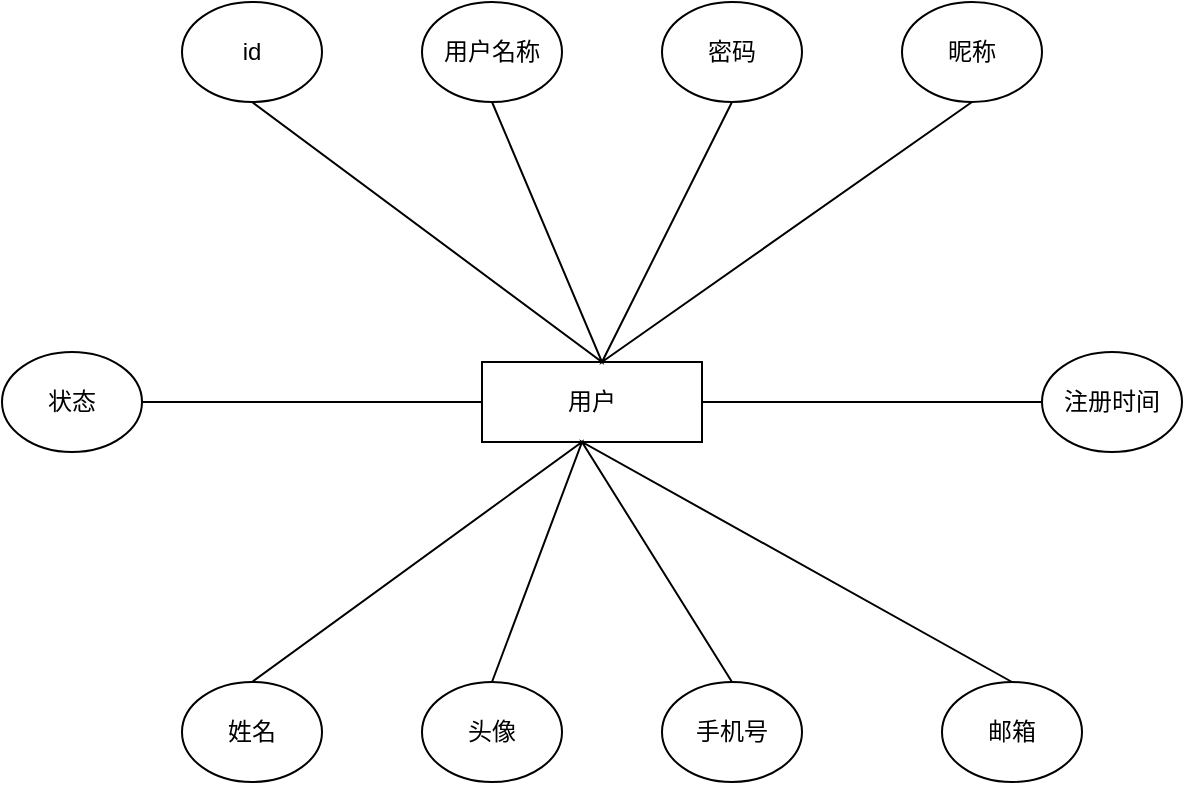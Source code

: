 <mxfile version="20.7.4" type="github">
  <diagram id="R2lEEEUBdFMjLlhIrx00" name="Page-1">
    <mxGraphModel dx="996" dy="610" grid="1" gridSize="10" guides="1" tooltips="1" connect="1" arrows="1" fold="1" page="1" pageScale="1" pageWidth="850" pageHeight="1100" math="0" shadow="0" extFonts="Permanent Marker^https://fonts.googleapis.com/css?family=Permanent+Marker">
      <root>
        <mxCell id="0" />
        <mxCell id="1" parent="0" />
        <mxCell id="bHyxl0RSjW8QzgtCS6Aa-1" value="用户" style="rounded=0;whiteSpace=wrap;html=1;" vertex="1" parent="1">
          <mxGeometry x="350" y="290" width="110" height="40" as="geometry" />
        </mxCell>
        <mxCell id="bHyxl0RSjW8QzgtCS6Aa-4" value="注册时间" style="ellipse;whiteSpace=wrap;html=1;" vertex="1" parent="1">
          <mxGeometry x="630" y="285" width="70" height="50" as="geometry" />
        </mxCell>
        <mxCell id="bHyxl0RSjW8QzgtCS6Aa-5" value="状态" style="ellipse;whiteSpace=wrap;html=1;" vertex="1" parent="1">
          <mxGeometry x="110" y="285" width="70" height="50" as="geometry" />
        </mxCell>
        <mxCell id="bHyxl0RSjW8QzgtCS6Aa-6" value="id" style="ellipse;whiteSpace=wrap;html=1;" vertex="1" parent="1">
          <mxGeometry x="200" y="110" width="70" height="50" as="geometry" />
        </mxCell>
        <mxCell id="bHyxl0RSjW8QzgtCS6Aa-7" value="用户名称" style="ellipse;whiteSpace=wrap;html=1;" vertex="1" parent="1">
          <mxGeometry x="320" y="110" width="70" height="50" as="geometry" />
        </mxCell>
        <mxCell id="bHyxl0RSjW8QzgtCS6Aa-8" value="密码" style="ellipse;whiteSpace=wrap;html=1;" vertex="1" parent="1">
          <mxGeometry x="440" y="110" width="70" height="50" as="geometry" />
        </mxCell>
        <mxCell id="bHyxl0RSjW8QzgtCS6Aa-9" value="昵称" style="ellipse;whiteSpace=wrap;html=1;" vertex="1" parent="1">
          <mxGeometry x="560" y="110" width="70" height="50" as="geometry" />
        </mxCell>
        <mxCell id="bHyxl0RSjW8QzgtCS6Aa-10" value="邮箱" style="ellipse;whiteSpace=wrap;html=1;" vertex="1" parent="1">
          <mxGeometry x="580" y="450" width="70" height="50" as="geometry" />
        </mxCell>
        <mxCell id="bHyxl0RSjW8QzgtCS6Aa-11" value="姓名" style="ellipse;whiteSpace=wrap;html=1;" vertex="1" parent="1">
          <mxGeometry x="200" y="450" width="70" height="50" as="geometry" />
        </mxCell>
        <mxCell id="bHyxl0RSjW8QzgtCS6Aa-12" value="手机号" style="ellipse;whiteSpace=wrap;html=1;" vertex="1" parent="1">
          <mxGeometry x="440" y="450" width="70" height="50" as="geometry" />
        </mxCell>
        <mxCell id="bHyxl0RSjW8QzgtCS6Aa-13" value="头像" style="ellipse;whiteSpace=wrap;html=1;" vertex="1" parent="1">
          <mxGeometry x="320" y="450" width="70" height="50" as="geometry" />
        </mxCell>
        <mxCell id="bHyxl0RSjW8QzgtCS6Aa-14" value="" style="endArrow=none;html=1;rounded=0;exitX=0.5;exitY=1;exitDx=0;exitDy=0;entryX=0.5;entryY=1;entryDx=0;entryDy=0;" edge="1" parent="1" source="bHyxl0RSjW8QzgtCS6Aa-6" target="bHyxl0RSjW8QzgtCS6Aa-7">
          <mxGeometry width="50" height="50" relative="1" as="geometry">
            <mxPoint x="470" y="340" as="sourcePoint" />
            <mxPoint x="520" y="290" as="targetPoint" />
            <Array as="points">
              <mxPoint x="410" y="290" />
            </Array>
          </mxGeometry>
        </mxCell>
        <mxCell id="bHyxl0RSjW8QzgtCS6Aa-16" value="" style="endArrow=none;html=1;rounded=0;exitX=0.5;exitY=1;exitDx=0;exitDy=0;entryX=0.5;entryY=1;entryDx=0;entryDy=0;" edge="1" parent="1" source="bHyxl0RSjW8QzgtCS6Aa-8" target="bHyxl0RSjW8QzgtCS6Aa-9">
          <mxGeometry width="50" height="50" relative="1" as="geometry">
            <mxPoint x="470" y="340" as="sourcePoint" />
            <mxPoint x="520" y="290" as="targetPoint" />
            <Array as="points">
              <mxPoint x="410" y="290" />
            </Array>
          </mxGeometry>
        </mxCell>
        <mxCell id="bHyxl0RSjW8QzgtCS6Aa-18" value="" style="endArrow=none;html=1;rounded=0;exitX=0.5;exitY=0;exitDx=0;exitDy=0;entryX=0.5;entryY=0;entryDx=0;entryDy=0;" edge="1" parent="1" source="bHyxl0RSjW8QzgtCS6Aa-11" target="bHyxl0RSjW8QzgtCS6Aa-13">
          <mxGeometry width="50" height="50" relative="1" as="geometry">
            <mxPoint x="470" y="340" as="sourcePoint" />
            <mxPoint x="520" y="290" as="targetPoint" />
            <Array as="points">
              <mxPoint x="400" y="330" />
            </Array>
          </mxGeometry>
        </mxCell>
        <mxCell id="bHyxl0RSjW8QzgtCS6Aa-19" value="" style="endArrow=none;html=1;rounded=0;exitX=0.5;exitY=0;exitDx=0;exitDy=0;entryX=0.5;entryY=0;entryDx=0;entryDy=0;" edge="1" parent="1" source="bHyxl0RSjW8QzgtCS6Aa-12" target="bHyxl0RSjW8QzgtCS6Aa-10">
          <mxGeometry width="50" height="50" relative="1" as="geometry">
            <mxPoint x="470" y="340" as="sourcePoint" />
            <mxPoint x="520" y="290" as="targetPoint" />
            <Array as="points">
              <mxPoint x="400" y="330" />
            </Array>
          </mxGeometry>
        </mxCell>
        <mxCell id="bHyxl0RSjW8QzgtCS6Aa-20" value="" style="endArrow=none;html=1;rounded=0;entryX=0;entryY=0.5;entryDx=0;entryDy=0;exitX=1;exitY=0.5;exitDx=0;exitDy=0;" edge="1" parent="1" source="bHyxl0RSjW8QzgtCS6Aa-1" target="bHyxl0RSjW8QzgtCS6Aa-4">
          <mxGeometry width="50" height="50" relative="1" as="geometry">
            <mxPoint x="470" y="340" as="sourcePoint" />
            <mxPoint x="520" y="290" as="targetPoint" />
          </mxGeometry>
        </mxCell>
        <mxCell id="bHyxl0RSjW8QzgtCS6Aa-21" value="" style="endArrow=none;html=1;rounded=0;entryX=1;entryY=0.5;entryDx=0;entryDy=0;exitX=0;exitY=0.5;exitDx=0;exitDy=0;" edge="1" parent="1" source="bHyxl0RSjW8QzgtCS6Aa-1" target="bHyxl0RSjW8QzgtCS6Aa-5">
          <mxGeometry width="50" height="50" relative="1" as="geometry">
            <mxPoint x="470" y="340" as="sourcePoint" />
            <mxPoint x="520" y="290" as="targetPoint" />
            <Array as="points" />
          </mxGeometry>
        </mxCell>
      </root>
    </mxGraphModel>
  </diagram>
</mxfile>
